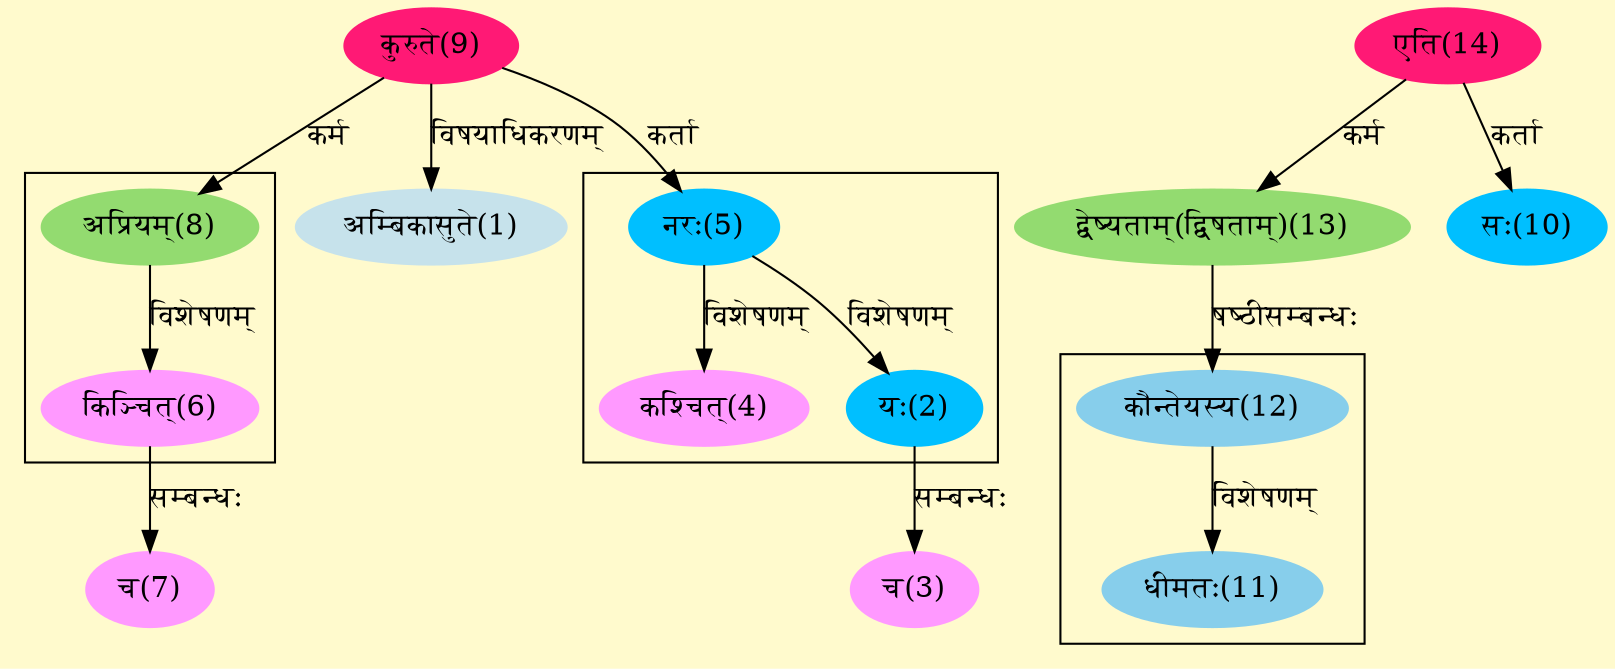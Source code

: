 digraph G{
rankdir=BT;
 compound=true;
 bgcolor="lemonchiffon1";

subgraph cluster_1{
Node2 [style=filled, color="#00BFFF" label = "यः(2)"]
Node5 [style=filled, color="#00BFFF" label = "नरः(5)"]
Node4 [style=filled, color="#FF99FF" label = "कश्चित्(4)"]

}

subgraph cluster_2{
Node6 [style=filled, color="#FF99FF" label = "किञ्चित्(6)"]
Node8 [style=filled, color="#93DB70" label = "अप्रियम्(8)"]

}

subgraph cluster_3{
Node11 [style=filled, color="#87CEEB" label = "धीमतः(11)"]
Node12 [style=filled, color="#87CEEB" label = "कौन्तेयस्य(12)"]

}
Node1 [style=filled, color="#C6E2EB" label = "अम्बिकासुते(1)"]
Node9 [style=filled, color="#FF1975" label = "कुरुते(9)"]
Node3 [style=filled, color="#FF99FF" label = "च(3)"]
Node2 [style=filled, color="#00BFFF" label = "यः(2)"]
Node5 [style=filled, color="#00BFFF" label = "नरः(5)"]
Node7 [style=filled, color="#FF99FF" label = "च(7)"]
Node6 [style=filled, color="#FF99FF" label = "किञ्चित्(6)"]
Node8 [style=filled, color="#93DB70" label = "अप्रियम्(8)"]
Node [style=filled, color="" label = ""]
Node10 [style=filled, color="#00BFFF" label = "सः(10)"]
Node14 [style=filled, color="#FF1975" label = "एति(14)"]
Node12 [style=filled, color="#87CEEB" label = "कौन्तेयस्य(12)"]
Node13 [style=filled, color="#93DB70" label = "द्वेष्यताम्(द्विषताम्)(13)"]
/* Start of Relations section */

Node1 -> Node9 [  label="विषयाधिकरणम्"  dir="back" ]
Node2 -> Node5 [  label="विशेषणम्"  dir="back" ]
Node3 -> Node2 [  label="सम्बन्धः"  dir="back" ]
Node4 -> Node5 [  label="विशेषणम्"  dir="back" ]
Node5 -> Node9 [  label="कर्ता"  dir="back" ]
Node6 -> Node8 [  label="विशेषणम्"  dir="back" ]
Node7 -> Node6 [  label="सम्बन्धः"  dir="back" ]
Node8 -> Node9 [  label="कर्म"  dir="back" ]
Node10 -> Node14 [  label="कर्ता"  dir="back" ]
Node11 -> Node12 [  label="विशेषणम्"  dir="back" ]
Node12 -> Node13 [  label="षष्ठीसम्बन्धः"  dir="back" ]
Node13 -> Node14 [  label="कर्म"  dir="back" ]
}
